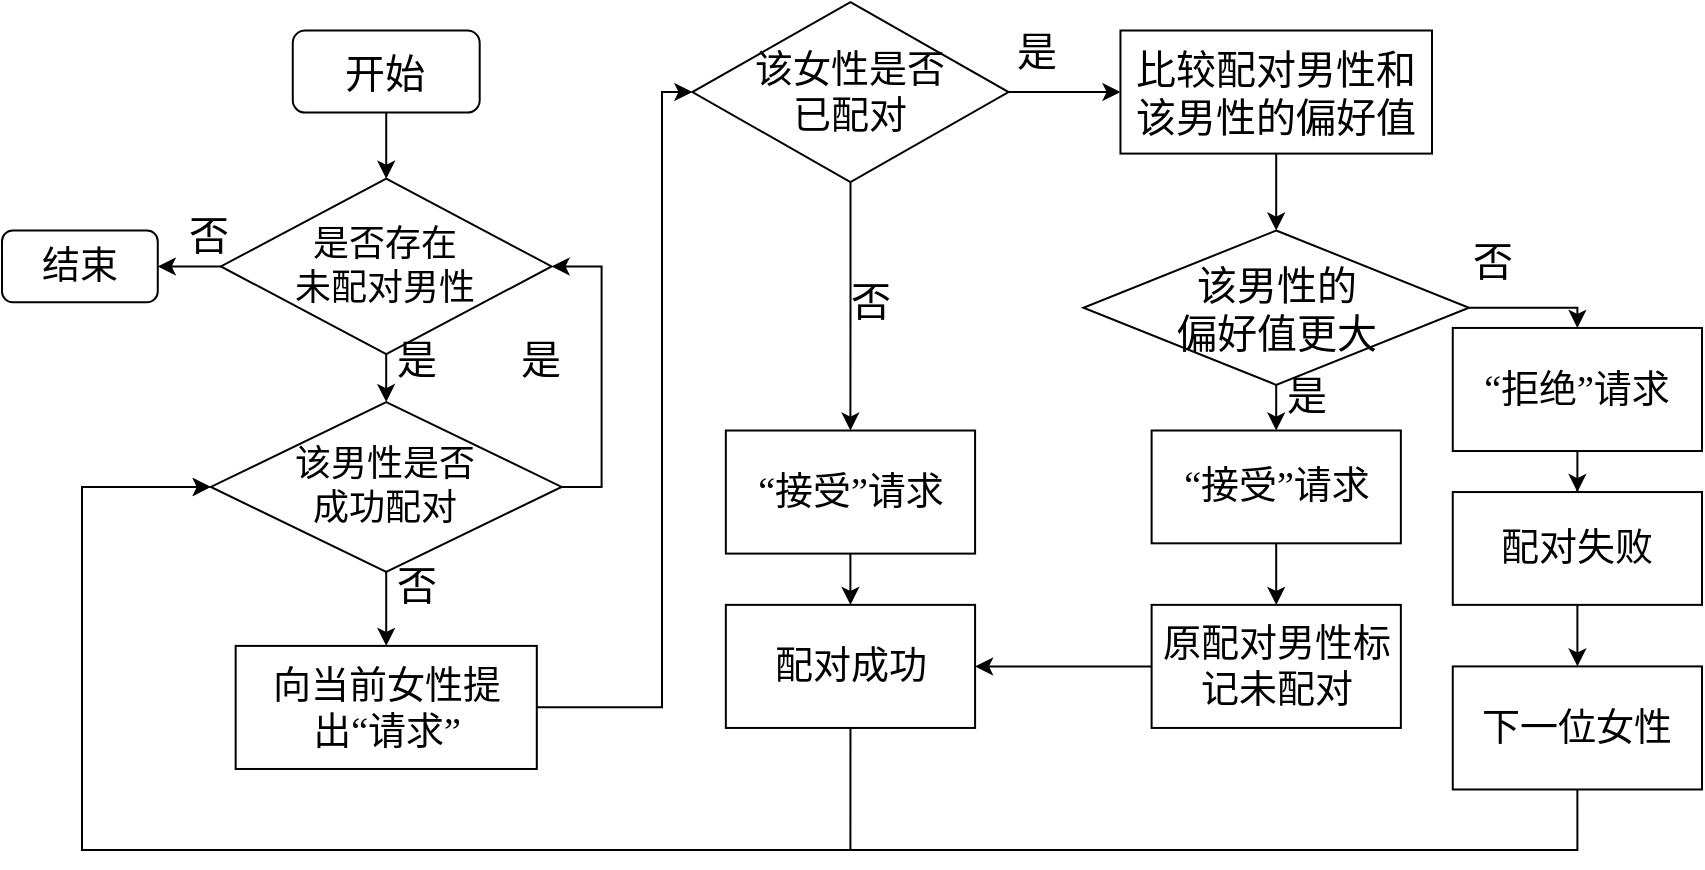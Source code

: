 <mxfile version="26.0.9">
  <diagram name="第 1 页" id="glDG1TZnKvrOyBxmng6V">
    <mxGraphModel dx="1434" dy="756" grid="1" gridSize="10" guides="1" tooltips="1" connect="1" arrows="1" fold="1" page="1" pageScale="1" pageWidth="827" pageHeight="1169" math="0" shadow="0">
      <root>
        <mxCell id="0" />
        <mxCell id="1" parent="0" />
        <mxCell id="j0l67fP4wYmv48tRVjTl-6" style="edgeStyle=orthogonalEdgeStyle;rounded=0;orthogonalLoop=1;jettySize=auto;html=1;exitX=0.5;exitY=1;exitDx=0;exitDy=0;entryX=0.5;entryY=0;entryDx=0;entryDy=0;fontFamily=微软雅黑;fontSize=12;fontColor=default;" edge="1" parent="1" source="j0l67fP4wYmv48tRVjTl-1" target="j0l67fP4wYmv48tRVjTl-5">
          <mxGeometry relative="1" as="geometry" />
        </mxCell>
        <mxCell id="j0l67fP4wYmv48tRVjTl-1" value="&lt;font style=&quot;font-size: 20px;&quot;&gt;开始&lt;/font&gt;" style="rounded=1;whiteSpace=wrap;html=1;fontFamily=微软雅黑;" vertex="1" parent="1">
          <mxGeometry x="215.385" y="150.256" width="93.462" height="41.026" as="geometry" />
        </mxCell>
        <mxCell id="j0l67fP4wYmv48tRVjTl-9" value="" style="edgeStyle=orthogonalEdgeStyle;rounded=0;orthogonalLoop=1;jettySize=auto;html=1;fontFamily=微软雅黑;fontSize=12;fontColor=default;entryX=0.5;entryY=0;entryDx=0;entryDy=0;" edge="1" parent="1" source="j0l67fP4wYmv48tRVjTl-5" target="j0l67fP4wYmv48tRVjTl-11">
          <mxGeometry relative="1" as="geometry">
            <mxPoint x="262.115" y="345.128" as="targetPoint" />
          </mxGeometry>
        </mxCell>
        <mxCell id="j0l67fP4wYmv48tRVjTl-25" value="" style="edgeStyle=orthogonalEdgeStyle;rounded=0;orthogonalLoop=1;jettySize=auto;html=1;fontFamily=微软雅黑;fontSize=12;fontColor=default;autosize=1;resizable=0;" edge="1" parent="1" source="j0l67fP4wYmv48tRVjTl-5" target="j0l67fP4wYmv48tRVjTl-24">
          <mxGeometry relative="1" as="geometry" />
        </mxCell>
        <mxCell id="j0l67fP4wYmv48tRVjTl-5" value="&lt;font style=&quot;font-size: 18px;&quot;&gt;是否存在&lt;/font&gt;&lt;div&gt;&lt;font style=&quot;font-size: 18px;&quot;&gt;未配对男性&lt;/font&gt;&lt;/div&gt;" style="rhombus;whiteSpace=wrap;html=1;rounded=0;strokeColor=default;align=center;verticalAlign=middle;fontFamily=微软雅黑;fontSize=12;fontColor=default;fillColor=default;" vertex="1" parent="1">
          <mxGeometry x="179.43" y="224.36" width="165.38" height="87.69" as="geometry" />
        </mxCell>
        <mxCell id="j0l67fP4wYmv48tRVjTl-10" value="&lt;font style=&quot;font-size: 20px;&quot;&gt;是&lt;/font&gt;" style="text;html=1;align=center;verticalAlign=middle;resizable=0;points=[];autosize=1;strokeColor=none;fillColor=none;fontFamily=微软雅黑;fontSize=12;fontColor=default;" vertex="1" parent="1">
          <mxGeometry x="256.923" y="293.846" width="40" height="40" as="geometry" />
        </mxCell>
        <mxCell id="j0l67fP4wYmv48tRVjTl-13" value="" style="edgeStyle=orthogonalEdgeStyle;rounded=0;orthogonalLoop=1;jettySize=auto;html=1;fontFamily=微软雅黑;fontSize=12;fontColor=default;" edge="1" parent="1" source="j0l67fP4wYmv48tRVjTl-11" target="j0l67fP4wYmv48tRVjTl-12">
          <mxGeometry relative="1" as="geometry" />
        </mxCell>
        <mxCell id="j0l67fP4wYmv48tRVjTl-27" style="edgeStyle=orthogonalEdgeStyle;rounded=0;orthogonalLoop=1;jettySize=auto;html=1;entryX=1;entryY=0.5;entryDx=0;entryDy=0;fontFamily=微软雅黑;fontSize=12;fontColor=default;autosize=1;resizable=0;exitX=1;exitY=0.5;exitDx=0;exitDy=0;" edge="1" parent="1" source="j0l67fP4wYmv48tRVjTl-11" target="j0l67fP4wYmv48tRVjTl-5">
          <mxGeometry relative="1" as="geometry" />
        </mxCell>
        <mxCell id="j0l67fP4wYmv48tRVjTl-11" value="&lt;span style=&quot;font-size: 18px;&quot;&gt;该男性是否&lt;/span&gt;&lt;div&gt;&lt;span style=&quot;font-size: 18px;&quot;&gt;成功配对&lt;/span&gt;&lt;/div&gt;" style="rhombus;whiteSpace=wrap;html=1;rounded=0;strokeColor=default;align=center;verticalAlign=middle;fontFamily=微软雅黑;fontSize=12;fontColor=default;fillColor=default;" vertex="1" parent="1">
          <mxGeometry x="174.43" y="336.03" width="175.38" height="84.87" as="geometry" />
        </mxCell>
        <mxCell id="j0l67fP4wYmv48tRVjTl-17" value="" style="edgeStyle=orthogonalEdgeStyle;rounded=0;orthogonalLoop=1;jettySize=auto;html=1;fontFamily=微软雅黑;fontSize=12;fontColor=default;autosize=1;resizable=0;entryX=0;entryY=0.5;entryDx=0;entryDy=0;" edge="1" parent="1" source="j0l67fP4wYmv48tRVjTl-12" target="j0l67fP4wYmv48tRVjTl-16">
          <mxGeometry relative="1" as="geometry">
            <Array as="points">
              <mxPoint x="400" y="489" />
              <mxPoint x="400" y="181" />
            </Array>
          </mxGeometry>
        </mxCell>
        <mxCell id="j0l67fP4wYmv48tRVjTl-12" value="&lt;font style=&quot;font-size: 19px;&quot; face=&quot;微软雅黑&quot;&gt;向当前女性提出“请求”&lt;/font&gt;" style="whiteSpace=wrap;html=1;fontFamily=微软雅黑;rounded=0;" vertex="1" parent="1">
          <mxGeometry x="186.827" y="457.949" width="150.577" height="61.538" as="geometry" />
        </mxCell>
        <mxCell id="j0l67fP4wYmv48tRVjTl-14" value="&lt;font style=&quot;font-size: 20px;&quot;&gt;否&lt;/font&gt;" style="text;html=1;align=center;verticalAlign=middle;resizable=0;points=[];autosize=1;strokeColor=none;fillColor=none;fontFamily=微软雅黑;fontSize=12;fontColor=default;labelBackgroundColor=none;" vertex="1" parent="1">
          <mxGeometry x="256.923" y="406.667" width="40" height="40" as="geometry" />
        </mxCell>
        <mxCell id="j0l67fP4wYmv48tRVjTl-19" value="" style="edgeStyle=orthogonalEdgeStyle;rounded=0;orthogonalLoop=1;jettySize=auto;html=1;fontFamily=微软雅黑;fontSize=12;fontColor=default;autosize=1;resizable=0;" edge="1" parent="1" source="j0l67fP4wYmv48tRVjTl-16" target="j0l67fP4wYmv48tRVjTl-18">
          <mxGeometry relative="1" as="geometry" />
        </mxCell>
        <mxCell id="j0l67fP4wYmv48tRVjTl-21" value="" style="edgeStyle=orthogonalEdgeStyle;rounded=0;orthogonalLoop=1;jettySize=auto;html=1;fontFamily=微软雅黑;fontSize=12;fontColor=default;autosize=1;resizable=0;" edge="1" parent="1" source="j0l67fP4wYmv48tRVjTl-16" target="j0l67fP4wYmv48tRVjTl-20">
          <mxGeometry relative="1" as="geometry" />
        </mxCell>
        <mxCell id="j0l67fP4wYmv48tRVjTl-16" value="该女性是否&lt;div&gt;已配对&lt;/div&gt;" style="rhombus;whiteSpace=wrap;html=1;fontFamily=微软雅黑;rounded=0;fontSize=19;" vertex="1" parent="1">
          <mxGeometry x="415.19" y="136.03" width="158.08" height="90" as="geometry" />
        </mxCell>
        <mxCell id="j0l67fP4wYmv48tRVjTl-38" value="" style="edgeStyle=orthogonalEdgeStyle;rounded=0;orthogonalLoop=1;jettySize=auto;html=1;fontFamily=微软雅黑;fontSize=12;fontColor=default;autosize=1;resizable=0;" edge="1" parent="1" source="j0l67fP4wYmv48tRVjTl-18" target="j0l67fP4wYmv48tRVjTl-37">
          <mxGeometry relative="1" as="geometry" />
        </mxCell>
        <mxCell id="j0l67fP4wYmv48tRVjTl-18" value="“接受”请求" style="whiteSpace=wrap;html=1;fontSize=19;fontFamily=微软雅黑;rounded=0;" vertex="1" parent="1">
          <mxGeometry x="431.923" y="350.261" width="124.615" height="61.538" as="geometry" />
        </mxCell>
        <mxCell id="j0l67fP4wYmv48tRVjTl-30" value="" style="edgeStyle=orthogonalEdgeStyle;rounded=0;orthogonalLoop=1;jettySize=auto;html=1;fontFamily=微软雅黑;fontSize=12;fontColor=default;autosize=1;resizable=0;" edge="1" parent="1" source="j0l67fP4wYmv48tRVjTl-20" target="j0l67fP4wYmv48tRVjTl-29">
          <mxGeometry relative="1" as="geometry" />
        </mxCell>
        <mxCell id="j0l67fP4wYmv48tRVjTl-20" value="&lt;span&gt;&lt;font face=&quot;微软雅黑&quot;&gt;比较配对男性和该男性的偏好值&lt;/font&gt;&lt;/span&gt;" style="whiteSpace=wrap;html=1;fontSize=20;fontFamily=微软雅黑;rounded=0;" vertex="1" parent="1">
          <mxGeometry x="629.231" y="150.256" width="155.769" height="61.538" as="geometry" />
        </mxCell>
        <mxCell id="j0l67fP4wYmv48tRVjTl-22" value="&lt;font style=&quot;font-size: 20px;&quot;&gt;是&lt;/font&gt;" style="text;html=1;align=center;verticalAlign=middle;resizable=0;points=[];autosize=1;strokeColor=none;fillColor=none;fontFamily=微软雅黑;fontSize=12;fontColor=default;" vertex="1" parent="1">
          <mxGeometry x="566.923" y="140" width="40" height="40" as="geometry" />
        </mxCell>
        <mxCell id="j0l67fP4wYmv48tRVjTl-23" value="&lt;font style=&quot;font-size: 20px;&quot;&gt;否&lt;/font&gt;" style="text;html=1;align=center;verticalAlign=middle;resizable=0;points=[];autosize=1;strokeColor=none;fillColor=none;fontFamily=微软雅黑;fontSize=12;fontColor=default;" vertex="1" parent="1">
          <mxGeometry x="483.846" y="264.875" width="40" height="40" as="geometry" />
        </mxCell>
        <mxCell id="j0l67fP4wYmv48tRVjTl-24" value="&lt;font style=&quot;font-size: 19px;&quot;&gt;结束&lt;/font&gt;" style="whiteSpace=wrap;html=1;fontFamily=微软雅黑;rounded=1;" vertex="1" parent="1">
          <mxGeometry x="70" y="250.256" width="77.885" height="35.897" as="geometry" />
        </mxCell>
        <mxCell id="j0l67fP4wYmv48tRVjTl-26" value="&lt;font style=&quot;font-size: 20px;&quot;&gt;否&lt;/font&gt;" style="text;html=1;align=center;verticalAlign=middle;resizable=0;points=[];autosize=1;strokeColor=none;fillColor=none;fontFamily=微软雅黑;fontSize=12;fontColor=default;labelBackgroundColor=none;" vertex="1" parent="1">
          <mxGeometry x="153.077" y="232.308" width="40" height="40" as="geometry" />
        </mxCell>
        <mxCell id="j0l67fP4wYmv48tRVjTl-28" value="&lt;font style=&quot;font-size: 20px;&quot;&gt;是&lt;/font&gt;" style="text;html=1;align=center;verticalAlign=middle;resizable=0;points=[];autosize=1;strokeColor=none;fillColor=none;fontFamily=微软雅黑;fontSize=12;fontColor=default;" vertex="1" parent="1">
          <mxGeometry x="319.231" y="293.846" width="40" height="40" as="geometry" />
        </mxCell>
        <mxCell id="j0l67fP4wYmv48tRVjTl-34" value="" style="edgeStyle=orthogonalEdgeStyle;rounded=0;orthogonalLoop=1;jettySize=auto;html=1;fontFamily=微软雅黑;fontSize=12;fontColor=default;autosize=1;resizable=0;" edge="1" parent="1" source="j0l67fP4wYmv48tRVjTl-29" target="j0l67fP4wYmv48tRVjTl-33">
          <mxGeometry relative="1" as="geometry" />
        </mxCell>
        <mxCell id="j0l67fP4wYmv48tRVjTl-41" value="" style="edgeStyle=orthogonalEdgeStyle;rounded=0;orthogonalLoop=1;jettySize=auto;html=1;fontFamily=微软雅黑;fontSize=12;fontColor=default;autosize=1;resizable=0;entryX=0.5;entryY=0;entryDx=0;entryDy=0;exitX=1;exitY=0.5;exitDx=0;exitDy=0;" edge="1" parent="1" source="j0l67fP4wYmv48tRVjTl-29" target="j0l67fP4wYmv48tRVjTl-40">
          <mxGeometry relative="1" as="geometry">
            <Array as="points">
              <mxPoint x="858" y="289" />
            </Array>
          </mxGeometry>
        </mxCell>
        <mxCell id="j0l67fP4wYmv48tRVjTl-29" value="&lt;font&gt;该男性&lt;/font&gt;&lt;font style=&quot;background-color: transparent; color: light-dark(rgb(0, 0, 0), rgb(255, 255, 255));&quot;&gt;的&lt;/font&gt;&lt;div&gt;&lt;font style=&quot;background-color: transparent; color: light-dark(rgb(0, 0, 0), rgb(255, 255, 255));&quot;&gt;偏好值&lt;/font&gt;&lt;span style=&quot;background-color: transparent; color: light-dark(rgb(0, 0, 0), rgb(255, 255, 255));&quot;&gt;更大&lt;/span&gt;&lt;/div&gt;" style="rhombus;whiteSpace=wrap;html=1;fontSize=20;fontFamily=微软雅黑;rounded=0;" vertex="1" parent="1">
          <mxGeometry x="610.72" y="250.26" width="192.79" height="77.18" as="geometry" />
        </mxCell>
        <mxCell id="j0l67fP4wYmv48tRVjTl-32" value="&lt;font style=&quot;font-size: 20px;&quot;&gt;是&lt;/font&gt;" style="text;html=1;align=center;verticalAlign=middle;resizable=0;points=[];autosize=1;strokeColor=none;fillColor=none;fontFamily=微软雅黑;fontSize=12;fontColor=default;" vertex="1" parent="1">
          <mxGeometry x="701.923" y="312.051" width="40" height="40" as="geometry" />
        </mxCell>
        <mxCell id="j0l67fP4wYmv48tRVjTl-36" value="" style="edgeStyle=orthogonalEdgeStyle;rounded=0;orthogonalLoop=1;jettySize=auto;html=1;fontFamily=微软雅黑;fontSize=12;fontColor=default;autosize=1;resizable=0;" edge="1" parent="1" source="j0l67fP4wYmv48tRVjTl-33" target="j0l67fP4wYmv48tRVjTl-35">
          <mxGeometry relative="1" as="geometry" />
        </mxCell>
        <mxCell id="j0l67fP4wYmv48tRVjTl-33" value="“接受”请求" style="whiteSpace=wrap;html=1;fontSize=19;fontFamily=微软雅黑;rounded=0;" vertex="1" parent="1">
          <mxGeometry x="644.808" y="350.256" width="124.615" height="56.41" as="geometry" />
        </mxCell>
        <mxCell id="j0l67fP4wYmv48tRVjTl-39" style="edgeStyle=orthogonalEdgeStyle;rounded=0;orthogonalLoop=1;jettySize=auto;html=1;fontFamily=微软雅黑;fontSize=12;fontColor=default;autosize=1;resizable=0;" edge="1" parent="1" source="j0l67fP4wYmv48tRVjTl-35" target="j0l67fP4wYmv48tRVjTl-37">
          <mxGeometry relative="1" as="geometry" />
        </mxCell>
        <mxCell id="j0l67fP4wYmv48tRVjTl-35" value="原配对男性标记未配对" style="whiteSpace=wrap;html=1;fontSize=19;fontFamily=微软雅黑;rounded=0;" vertex="1" parent="1">
          <mxGeometry x="644.808" y="437.436" width="124.615" height="61.538" as="geometry" />
        </mxCell>
        <mxCell id="j0l67fP4wYmv48tRVjTl-51" style="edgeStyle=orthogonalEdgeStyle;rounded=0;orthogonalLoop=1;jettySize=auto;html=1;exitX=0.5;exitY=1;exitDx=0;exitDy=0;entryX=0;entryY=0.5;entryDx=0;entryDy=0;fontFamily=微软雅黑;fontSize=12;fontColor=default;autosize=1;resizable=0;" edge="1" parent="1" source="j0l67fP4wYmv48tRVjTl-37" target="j0l67fP4wYmv48tRVjTl-11">
          <mxGeometry relative="1" as="geometry">
            <Array as="points">
              <mxPoint x="494" y="560" />
              <mxPoint x="110" y="560" />
              <mxPoint x="110" y="379" />
            </Array>
          </mxGeometry>
        </mxCell>
        <mxCell id="j0l67fP4wYmv48tRVjTl-37" value="配对成功" style="whiteSpace=wrap;html=1;fontSize=19;fontFamily=微软雅黑;rounded=0;" vertex="1" parent="1">
          <mxGeometry x="431.923" y="437.436" width="124.615" height="61.538" as="geometry" />
        </mxCell>
        <mxCell id="j0l67fP4wYmv48tRVjTl-43" value="" style="edgeStyle=orthogonalEdgeStyle;rounded=0;orthogonalLoop=1;jettySize=auto;html=1;fontFamily=微软雅黑;fontSize=12;fontColor=default;autosize=1;resizable=0;" edge="1" parent="1" source="j0l67fP4wYmv48tRVjTl-40" target="j0l67fP4wYmv48tRVjTl-42">
          <mxGeometry relative="1" as="geometry" />
        </mxCell>
        <mxCell id="j0l67fP4wYmv48tRVjTl-40" value="“拒绝”请求" style="whiteSpace=wrap;html=1;fontSize=19;fontFamily=微软雅黑;rounded=0;" vertex="1" parent="1">
          <mxGeometry x="795.385" y="298.974" width="124.615" height="61.538" as="geometry" />
        </mxCell>
        <mxCell id="j0l67fP4wYmv48tRVjTl-48" value="" style="edgeStyle=orthogonalEdgeStyle;rounded=0;orthogonalLoop=1;jettySize=auto;html=1;fontFamily=微软雅黑;fontSize=12;fontColor=default;autosize=1;resizable=0;" edge="1" parent="1" source="j0l67fP4wYmv48tRVjTl-42" target="j0l67fP4wYmv48tRVjTl-47">
          <mxGeometry relative="1" as="geometry" />
        </mxCell>
        <mxCell id="j0l67fP4wYmv48tRVjTl-42" value="配对失败" style="whiteSpace=wrap;html=1;fontSize=19;fontFamily=微软雅黑;rounded=0;" vertex="1" parent="1">
          <mxGeometry x="795.385" y="381.026" width="124.615" height="56.41" as="geometry" />
        </mxCell>
        <mxCell id="j0l67fP4wYmv48tRVjTl-44" value="&lt;font style=&quot;font-size: 20px;&quot;&gt;否&lt;/font&gt;" style="text;html=1;align=center;verticalAlign=middle;resizable=0;points=[];autosize=1;strokeColor=none;fillColor=none;fontFamily=微软雅黑;fontSize=12;fontColor=default;" vertex="1" parent="1">
          <mxGeometry x="795.385" y="245.128" width="40" height="40" as="geometry" />
        </mxCell>
        <mxCell id="j0l67fP4wYmv48tRVjTl-52" style="edgeStyle=orthogonalEdgeStyle;rounded=0;orthogonalLoop=1;jettySize=auto;html=1;exitX=0.5;exitY=1;exitDx=0;exitDy=0;entryX=0;entryY=0.5;entryDx=0;entryDy=0;fontFamily=微软雅黑;fontSize=12;fontColor=default;autosize=1;resizable=0;" edge="1" parent="1" source="j0l67fP4wYmv48tRVjTl-47" target="j0l67fP4wYmv48tRVjTl-11">
          <mxGeometry relative="1" as="geometry">
            <Array as="points">
              <mxPoint x="858" y="560" />
              <mxPoint x="110" y="560" />
              <mxPoint x="110" y="379" />
            </Array>
          </mxGeometry>
        </mxCell>
        <mxCell id="j0l67fP4wYmv48tRVjTl-47" value="下一位女性" style="whiteSpace=wrap;html=1;fontSize=19;fontFamily=微软雅黑;rounded=0;" vertex="1" parent="1">
          <mxGeometry x="795.385" y="468.205" width="124.615" height="61.538" as="geometry" />
        </mxCell>
      </root>
    </mxGraphModel>
  </diagram>
</mxfile>
